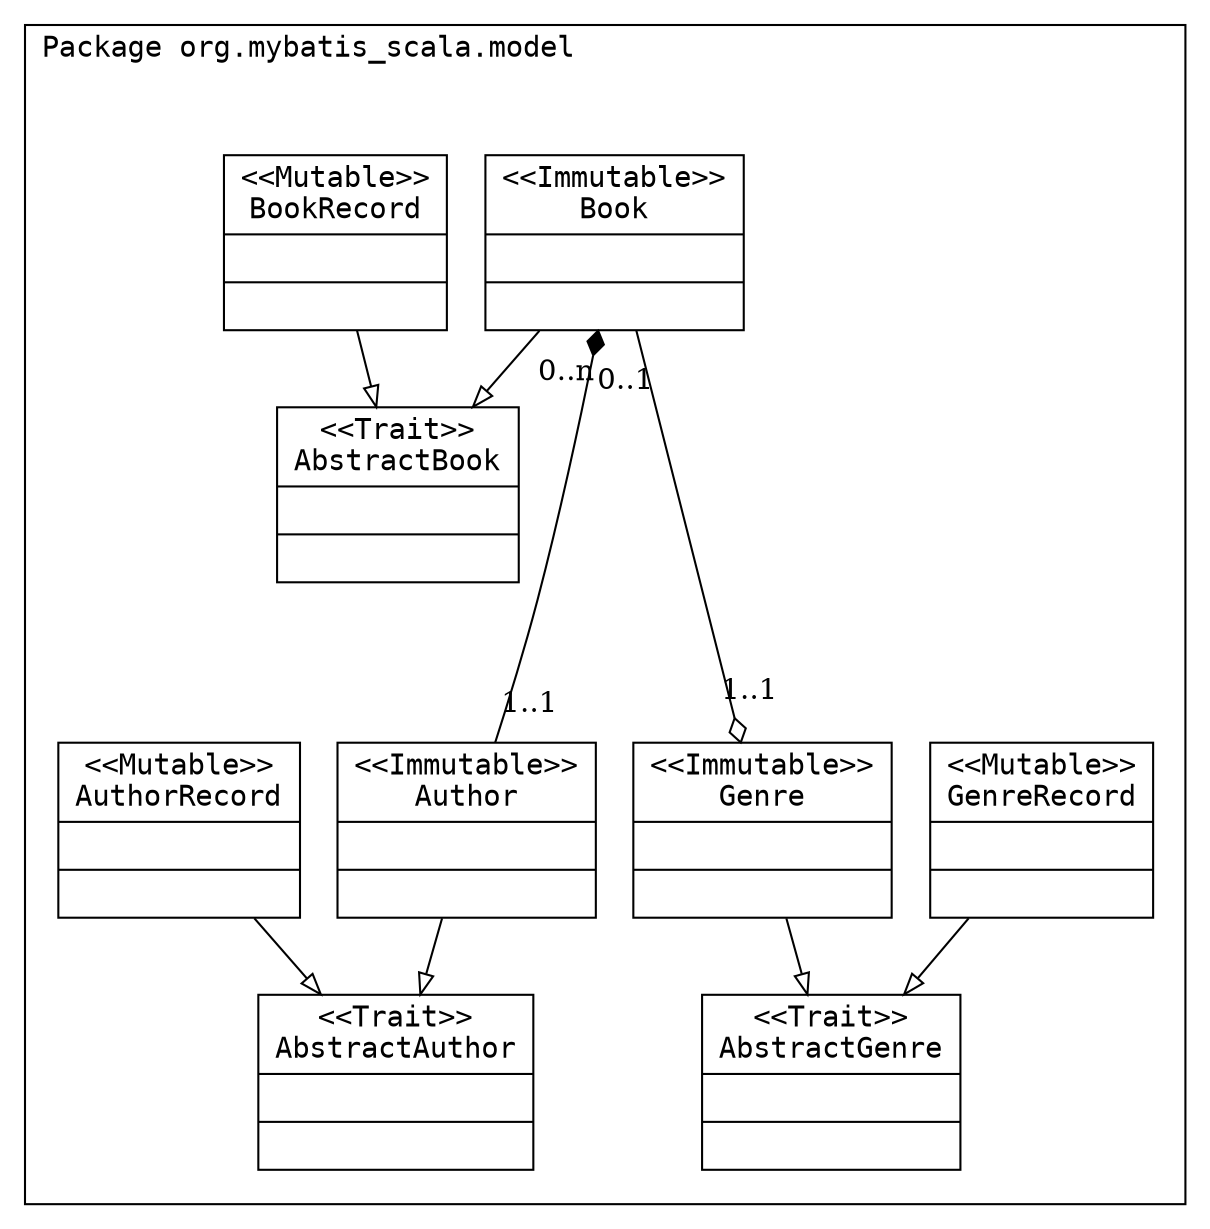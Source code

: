 digraph ModelUml {

	fontname  = "Courier"



	node [ 
		fontname  = "Courier"
		shape = "record"
	]

	edge [
		arrowhead = "empty"
	]	


	
		subgraph cluster1 {
			label = "Package org.mybatis_scala.model"		
			labeljust = "l"
		

			subgraph cluster2 {
			
				style = "invis"
				
				Book [
					label = "{\<\<Immutable\>\>\nBook| |}"
				]
				AbstractBook [
					label = "{\<\<Trait\>\>\nAbstractBook|  |}"
				]

				BookRecord [
					label = "{\<\<Mutable\>\>\nBookRecord| |}"
				]					
		  }
		
			subgraph cluster3 {
			
				style = "invis"
				
				Genre [
					label = "{\<\<Immutable\>\>\nGenre| |}"
				]
				AbstractGenre [
					label = "{\<\<Trait\>\>\nAbstractGenre|  |}"
				]

				GenreRecord [
					label = "{\<\<Mutable\>\>\nGenreRecord| | }"
				]			
			}
			
			subgraph cluster3 {
			
				style = "invis"
				
				Author [
					label = "{\<\<Immutable\>\>\nAuthor| |}"
				]		

				AbstractAuthor [
					label = "{\<\<Trait\>\>\nAbstractAuthor|  | }"
				]	

				AuthorRecord [
					label = "{\<\<Mutable\>\>\nAuthorRecord| |}"
				]				
			
			}		
			}
			

	
	
			BookRecord -> AbstractBook	
			Book -> AbstractBook
			
			AuthorRecord -> AbstractAuthor
			Author -> AbstractAuthor

			GenreRecord -> AbstractGenre
			Genre -> AbstractGenre
			
			

		Book -> Genre [arrowhead = "odiamond", taillabel="0..1", headlabel="1..1", labeldistance = 2.5, minlen = 3]
		Author -> Book [arrowhead = "diamond", taillabel="1..1", headlabel="0..n", labeldistance = 2.5, minlen = 3]  


}